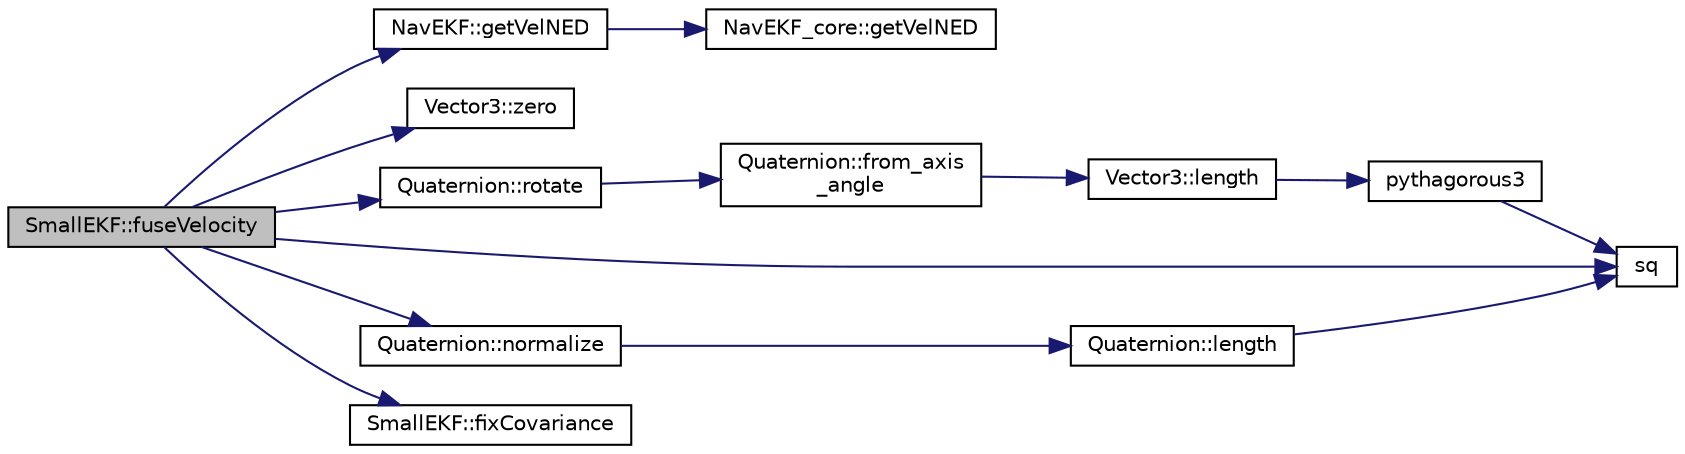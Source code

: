digraph "SmallEKF::fuseVelocity"
{
 // INTERACTIVE_SVG=YES
  edge [fontname="Helvetica",fontsize="10",labelfontname="Helvetica",labelfontsize="10"];
  node [fontname="Helvetica",fontsize="10",shape=record];
  rankdir="LR";
  Node1 [label="SmallEKF::fuseVelocity",height=0.2,width=0.4,color="black", fillcolor="grey75", style="filled", fontcolor="black"];
  Node1 -> Node2 [color="midnightblue",fontsize="10",style="solid",fontname="Helvetica"];
  Node2 [label="NavEKF::getVelNED",height=0.2,width=0.4,color="black", fillcolor="white", style="filled",URL="$classNavEKF.html#a3925b0ab8bf958e0a8dfb84cd591c8b3"];
  Node2 -> Node3 [color="midnightblue",fontsize="10",style="solid",fontname="Helvetica"];
  Node3 [label="NavEKF_core::getVelNED",height=0.2,width=0.4,color="black", fillcolor="white", style="filled",URL="$classNavEKF__core.html#a217e1815ec9f69476462607bb0548131"];
  Node1 -> Node4 [color="midnightblue",fontsize="10",style="solid",fontname="Helvetica"];
  Node4 [label="Vector3::zero",height=0.2,width=0.4,color="black", fillcolor="white", style="filled",URL="$classVector3.html#adf1769d5ee5df2f8585df2f540fa5efe"];
  Node1 -> Node5 [color="midnightblue",fontsize="10",style="solid",fontname="Helvetica"];
  Node5 [label="Quaternion::rotate",height=0.2,width=0.4,color="black", fillcolor="white", style="filled",URL="$classQuaternion.html#aad078c52b4d7e9221963199f0dd075df"];
  Node5 -> Node6 [color="midnightblue",fontsize="10",style="solid",fontname="Helvetica"];
  Node6 [label="Quaternion::from_axis\l_angle",height=0.2,width=0.4,color="black", fillcolor="white", style="filled",URL="$classQuaternion.html#a6c21fe33378aa16a33cba869ba4af5dc"];
  Node6 -> Node7 [color="midnightblue",fontsize="10",style="solid",fontname="Helvetica"];
  Node7 [label="Vector3::length",height=0.2,width=0.4,color="black", fillcolor="white", style="filled",URL="$classVector3.html#ac1fd5514e368a1e1c2d13f71eda18345"];
  Node7 -> Node8 [color="midnightblue",fontsize="10",style="solid",fontname="Helvetica"];
  Node8 [label="pythagorous3",height=0.2,width=0.4,color="black", fillcolor="white", style="filled",URL="$AP__Math_8h.html#a6b05ff3296c2ed55b1cd74262a7330f6"];
  Node8 -> Node9 [color="midnightblue",fontsize="10",style="solid",fontname="Helvetica"];
  Node9 [label="sq",height=0.2,width=0.4,color="black", fillcolor="white", style="filled",URL="$AP__Math_8h.html#a00f57739f8671cb41eae08a51b7cbf7c"];
  Node1 -> Node10 [color="midnightblue",fontsize="10",style="solid",fontname="Helvetica"];
  Node10 [label="Quaternion::normalize",height=0.2,width=0.4,color="black", fillcolor="white", style="filled",URL="$classQuaternion.html#a48e6bafb249c895ed25f29dc9170e11e"];
  Node10 -> Node11 [color="midnightblue",fontsize="10",style="solid",fontname="Helvetica"];
  Node11 [label="Quaternion::length",height=0.2,width=0.4,color="black", fillcolor="white", style="filled",URL="$classQuaternion.html#a6f5e82dd828c59392a3133d6d5877f39"];
  Node11 -> Node9 [color="midnightblue",fontsize="10",style="solid",fontname="Helvetica"];
  Node1 -> Node12 [color="midnightblue",fontsize="10",style="solid",fontname="Helvetica"];
  Node12 [label="SmallEKF::fixCovariance",height=0.2,width=0.4,color="black", fillcolor="white", style="filled",URL="$classSmallEKF.html#a27a4a77dd0c7d181bd2085a9d553a193"];
  Node1 -> Node9 [color="midnightblue",fontsize="10",style="solid",fontname="Helvetica"];
}
